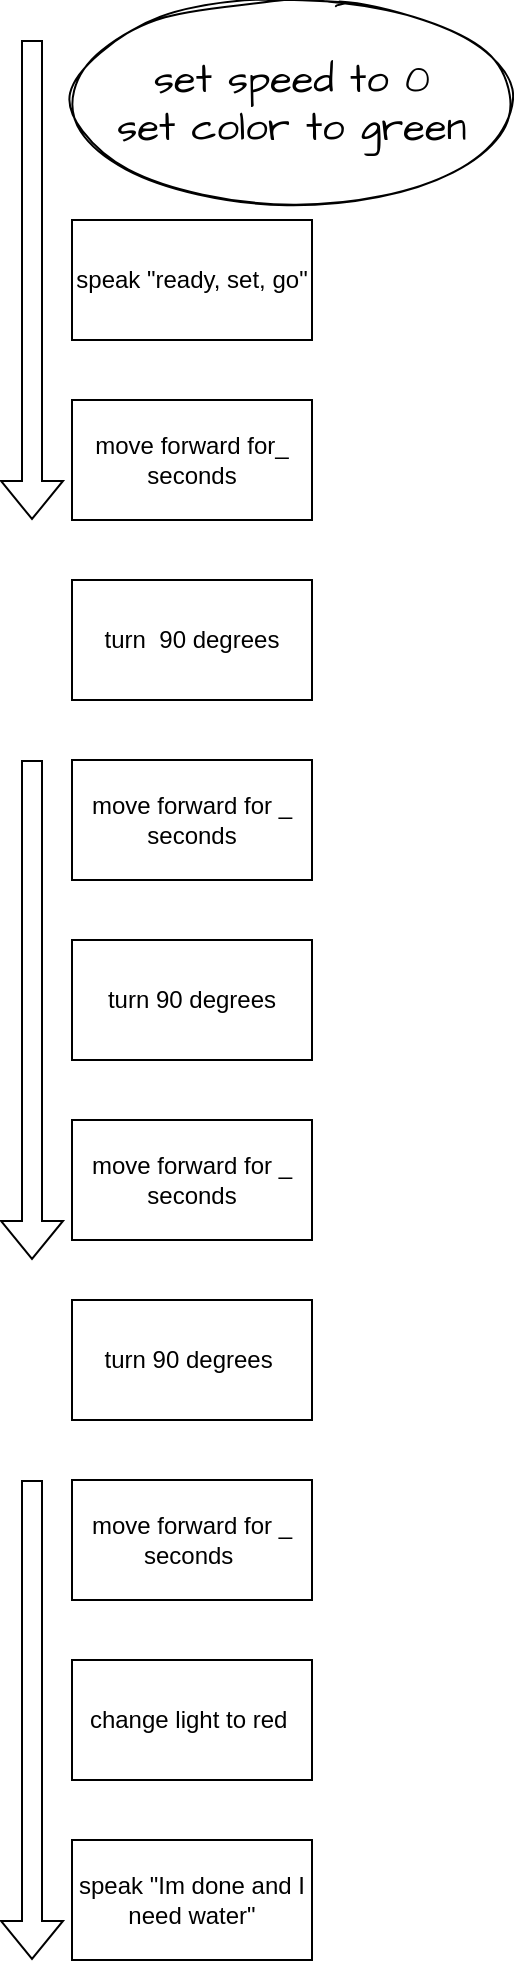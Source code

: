 <mxfile version="15.5.1" type="onedrive"><diagram id="C5RBs43oDa-KdzZeNtuy" name="Page-1"><mxGraphModel dx="1406" dy="812" grid="1" gridSize="10" guides="1" tooltips="1" connect="1" arrows="1" fold="1" page="1" pageScale="1" pageWidth="827" pageHeight="1169" math="0" shadow="0"><root><mxCell id="WIyWlLk6GJQsqaUBKTNV-0"/><mxCell id="WIyWlLk6GJQsqaUBKTNV-1" parent="WIyWlLk6GJQsqaUBKTNV-0"/><mxCell id="zjbCyfEAulxbbfa7eDp9-1" value="speak &quot;ready, set, go&quot;" style="rounded=0;whiteSpace=wrap;html=1;" parent="WIyWlLk6GJQsqaUBKTNV-1" vertex="1"><mxGeometry x="260" y="130" width="120" height="60" as="geometry"/></mxCell><mxCell id="zjbCyfEAulxbbfa7eDp9-2" value="move forward for_ seconds" style="rounded=0;whiteSpace=wrap;html=1;" parent="WIyWlLk6GJQsqaUBKTNV-1" vertex="1"><mxGeometry x="260" y="220" width="120" height="60" as="geometry"/></mxCell><mxCell id="zjbCyfEAulxbbfa7eDp9-3" value="turn &amp;nbsp;90 degrees" style="rounded=0;whiteSpace=wrap;html=1;" parent="WIyWlLk6GJQsqaUBKTNV-1" vertex="1"><mxGeometry x="260" y="310" width="120" height="60" as="geometry"/></mxCell><mxCell id="zjbCyfEAulxbbfa7eDp9-4" value="move forward for _ seconds" style="rounded=0;whiteSpace=wrap;html=1;" parent="WIyWlLk6GJQsqaUBKTNV-1" vertex="1"><mxGeometry x="260" y="400" width="120" height="60" as="geometry"/></mxCell><mxCell id="zjbCyfEAulxbbfa7eDp9-5" value="turn 90 degrees" style="rounded=0;whiteSpace=wrap;html=1;" parent="WIyWlLk6GJQsqaUBKTNV-1" vertex="1"><mxGeometry x="260" y="490" width="120" height="60" as="geometry"/></mxCell><mxCell id="zjbCyfEAulxbbfa7eDp9-6" value="move forward for _ seconds" style="rounded=0;whiteSpace=wrap;html=1;" parent="WIyWlLk6GJQsqaUBKTNV-1" vertex="1"><mxGeometry x="260" y="580" width="120" height="60" as="geometry"/></mxCell><mxCell id="zjbCyfEAulxbbfa7eDp9-7" value="turn 90 degrees&amp;nbsp;" style="rounded=0;whiteSpace=wrap;html=1;" parent="WIyWlLk6GJQsqaUBKTNV-1" vertex="1"><mxGeometry x="260" y="670" width="120" height="60" as="geometry"/></mxCell><mxCell id="zjbCyfEAulxbbfa7eDp9-8" value="move forward for _ seconds&amp;nbsp;" style="rounded=0;whiteSpace=wrap;html=1;" parent="WIyWlLk6GJQsqaUBKTNV-1" vertex="1"><mxGeometry x="260" y="760" width="120" height="60" as="geometry"/></mxCell><mxCell id="zjbCyfEAulxbbfa7eDp9-9" value="change light to red&amp;nbsp;" style="rounded=0;whiteSpace=wrap;html=1;" parent="WIyWlLk6GJQsqaUBKTNV-1" vertex="1"><mxGeometry x="260" y="850" width="120" height="60" as="geometry"/></mxCell><mxCell id="zjbCyfEAulxbbfa7eDp9-10" value="speak &quot;Im done and I need water&quot;" style="rounded=0;whiteSpace=wrap;html=1;" parent="WIyWlLk6GJQsqaUBKTNV-1" vertex="1"><mxGeometry x="260" y="940" width="120" height="60" as="geometry"/></mxCell><mxCell id="zjbCyfEAulxbbfa7eDp9-12" value="" style="shape=flexArrow;endArrow=classic;html=1;rounded=0;" parent="WIyWlLk6GJQsqaUBKTNV-1" edge="1"><mxGeometry width="50" height="50" relative="1" as="geometry"><mxPoint x="240" y="40" as="sourcePoint"/><mxPoint x="240" y="280" as="targetPoint"/></mxGeometry></mxCell><mxCell id="zjbCyfEAulxbbfa7eDp9-13" value="" style="shape=flexArrow;endArrow=classic;html=1;rounded=0;" parent="WIyWlLk6GJQsqaUBKTNV-1" edge="1"><mxGeometry width="50" height="50" relative="1" as="geometry"><mxPoint x="240" y="400" as="sourcePoint"/><mxPoint x="240" y="650" as="targetPoint"/></mxGeometry></mxCell><mxCell id="zjbCyfEAulxbbfa7eDp9-14" value="" style="shape=flexArrow;endArrow=classic;html=1;rounded=0;" parent="WIyWlLk6GJQsqaUBKTNV-1" edge="1"><mxGeometry width="50" height="50" relative="1" as="geometry"><mxPoint x="240" y="760" as="sourcePoint"/><mxPoint x="240" y="1000" as="targetPoint"/></mxGeometry></mxCell><mxCell id="ZCqOiLzCg8SlBXw_gZZI-3" value="set speed to 0&lt;br&gt;set color to green" style="ellipse;whiteSpace=wrap;html=1;sketch=1;hachureGap=4;pointerEvents=0;fontFamily=Architects Daughter;fontSource=https%3A%2F%2Ffonts.googleapis.com%2Fcss%3Ffamily%3DArchitects%2BDaughter;fontSize=20;" vertex="1" parent="WIyWlLk6GJQsqaUBKTNV-1"><mxGeometry x="260" y="21" width="220" height="100" as="geometry"/></mxCell></root></mxGraphModel></diagram></mxfile>